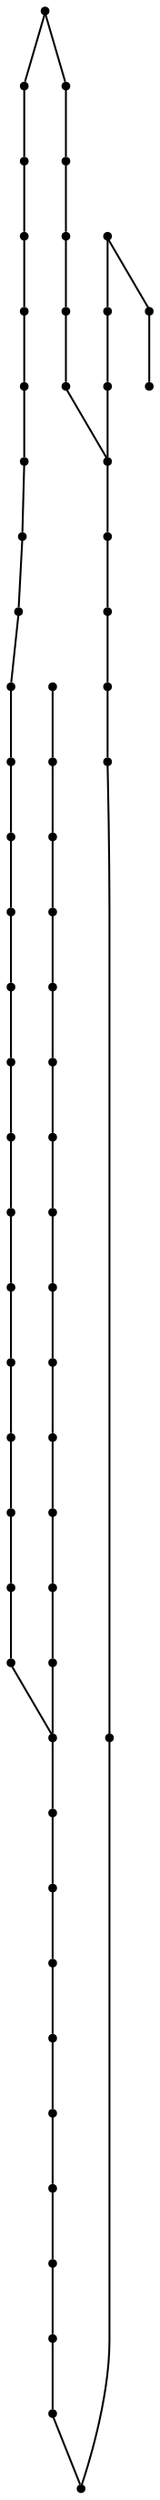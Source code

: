 graph {
  node [shape=point,comment="{\"directed\":false,\"doi\":\"10.1007/11618058_3\",\"figure\":\"1 (7)\"}"]

  v0 [pos="1571.4599700218023,694.1664129495618"]
  v1 [pos="1568.5334256904068,700.1112053791679"]
  v2 [pos="1567.3696629723836,686.88723941644"]
  v3 [pos="1562.2280841206396,705.9247404336927"]
  v4 [pos="1550.4175872093024,676.243534684181"]
  v5 [pos="1554.1724563953487,712.0601405700045"]
  v6 [pos="1544.9456894985465,718.5621966918306"]
  v7 [pos="1514.8265488735465,660.2237135171888"]
  v8 [pos="1534.736550690407,725.3237158060072"]
  v9 [pos="1523.6417287427323,732.1913788715995"]
  v10 [pos="1511.7395348837208,738.9996916055677"]
  v11 [pos="1459.785042696221,638.6570046345389"]
  v12 [pos="1499.112191133721,745.5820471048352"]
  v13 [pos="1485.8441133720928,751.7768293619154"]
  v14 [pos="1472.0290334302324,757.4268092711764"]
  v15 [pos="1457.7617959665697,762.3893171548841"]
  v16 [pos="1450.7354696584302,788.3372058471041"]
  v17 [pos="1393.1924554869186,614.582036932309"]
  v18 [pos="1450.1645575944767,740.5872414509453"]
  v19 [pos="1443.3987281976742,813.0361944437025"]
  v20 [pos="1442.2672056686047,718.290335933367"]
  v21 [pos="1435.8035247093026,836.0769023497896"]
  v22 [pos="1434.1282748909885,695.828889807065"]
  v23 [pos="1427.9989825581397,857.0819606383639"]
  v24 [pos="1425.8037563590115,673.5487053791679"]
  v25 [pos="1420.0360056322675,875.712242722511"]
  v26 [pos="1417.3563181322675,651.7892907063163"]
  v27 [pos="1411.9709665697676,891.6705836852389"]
  v28 [pos="1408.8464344113372,630.8914254109062"]
  v29 [pos="1403.8569949127907,904.7080109516776"]
  v30 [pos="1400.336550690407,611.190389593442"]
  v31 [pos="1395.7502407340116,914.6279404560722"]
  v32 [pos="1391.8880632267442,592.999751369158"]
  v33 [pos="1387.7050099927326,921.2830613056816"]
  v34 [pos="1363.7370049055232,586.7736885944998"]
  v35 [pos="1358.7225109011629,621.1726576089857"]
  v36 [pos="1383.5615416061046,576.6236692667004"]
  v37 [pos="1379.7806004723836,924.5893230040865"]
  v38 [pos="1375.4193995276164,562.3351484537122"]
  v39 [pos="1372.0292196584303,924.5122661193209"]
  v40 [pos="1367.5179460392442,550.3789335489271"]
  v41 [pos="1364.5069222383722,921.0819631814954"]
  v42 [pos="1359.9186091933138,540.9695376952486"]
  v43 [pos="1357.2649936409885,914.3768697977064"]
  v44 [pos="1343.2665515988372,564.4445488850273"]
  v45 [pos="1352.673469295058,534.2820237080253"]
  v46 [pos="1333.2688181322674,632.7361812194185"]
  v47 [pos="1350.3584711119186,904.5330435037611"]
  v48 [pos="1345.8617914244187,530.4601738850272"]
  v49 [pos="1343.8332985101742,891.7361964782076"]
  v50 [pos="1337.739425872093,876.2195338805514"]
  v51 [pos="1333.331359011628,548.4122027953463"]
  v52 [pos="1334.4565543241279,531.9934596618014"]
  v53 [pos="1332.1196175508721,858.2612107197441"]
  v54 [pos="1331.5341433502908,537.97366519769"]
  v55 [pos="1318.4129269622094,649.5903720458346"]
  v56 [pos="1327.0176553415697,838.1705353657402"]
  v57 [pos="1322.4710256177325,816.2955989440279"]
  v58 [pos="1318.511936773256,793.0080483357109"]
  v59 [pos="1311.790874818314,670.5476830403007"]
  v60 [pos="1315.176953125,768.6986992756523"]
  v61 [pos="1312.511859556686,743.7778542439139"]
  v62 [pos="1310.0134674781975,694.0070539712904"]
  v63 [pos="1310.6479696584302,718.694534897804"]

  v0 -- v1 [id="-1",pos="1571.4599700218023,694.1664129495618 1568.5334256904068,700.1112053791679 1568.5334256904068,700.1112053791679 1568.5334256904068,700.1112053791679"]
  v62 -- v59 [id="-3",pos="1310.0134674781975,694.0070539712904 1311.790874818314,670.5476830403007 1311.790874818314,670.5476830403007 1311.790874818314,670.5476830403007"]
  v63 -- v62 [id="-4",pos="1310.6479696584302,718.694534897804 1310.0134674781975,694.0070539712904 1310.0134674781975,694.0070539712904 1310.0134674781975,694.0070539712904"]
  v63 -- v61 [id="-10",pos="1310.6479696584302,718.694534897804 1312.511859556686,743.7778542439139 1312.511859556686,743.7778542439139 1312.511859556686,743.7778542439139"]
  v59 -- v55 [id="-12",pos="1311.790874818314,670.5476830403007 1318.4129269622094,649.5903720458346 1318.4129269622094,649.5903720458346 1318.4129269622094,649.5903720458346"]
  v61 -- v60 [id="-17",pos="1312.511859556686,743.7778542439139 1315.176953125,768.6986992756523 1315.176953125,768.6986992756523 1315.176953125,768.6986992756523"]
  v60 -- v58 [id="-21",pos="1315.176953125,768.6986992756523 1318.511936773256,793.0080483357109 1318.511936773256,793.0080483357109 1318.511936773256,793.0080483357109"]
  v58 -- v57 [id="-27",pos="1318.511936773256,793.0080483357109 1322.4710256177325,816.2955989440279 1322.4710256177325,816.2955989440279 1322.4710256177325,816.2955989440279"]
  v55 -- v46 [id="-28",pos="1318.4129269622094,649.5903720458346 1333.2688181322674,632.7361812194185 1333.2688181322674,632.7361812194185 1333.2688181322674,632.7361812194185"]
  v57 -- v56 [id="-33",pos="1322.4710256177325,816.2955989440279 1327.0176553415697,838.1705353657402 1327.0176553415697,838.1705353657402 1327.0176553415697,838.1705353657402"]
  v56 -- v53 [id="-37",pos="1327.0176553415697,838.1705353657402 1332.1196175508721,858.2612107197441 1332.1196175508721,858.2612107197441 1332.1196175508721,858.2612107197441"]
  v54 -- v52 [id="-43",pos="1331.5341433502908,537.97366519769 1334.4565543241279,531.9934596618014 1334.4565543241279,531.9934596618014 1334.4565543241279,531.9934596618014"]
  v51 -- v54 [id="-45",pos="1333.331359011628,548.4122027953463 1331.5341433502908,537.97366519769 1331.5341433502908,537.97366519769 1331.5341433502908,537.97366519769"]
  v53 -- v50 [id="-49",pos="1332.1196175508721,858.2612107197441 1337.739425872093,876.2195338805514 1337.739425872093,876.2195338805514 1337.739425872093,876.2195338805514"]
  v51 -- v44 [id="-53",pos="1333.331359011628,548.4122027953463 1343.2665515988372,564.4445488850273 1343.2665515988372,564.4445488850273 1343.2665515988372,564.4445488850273"]
  v46 -- v35 [id="-54",pos="1333.2688181322674,632.7361812194185 1358.7225109011629,621.1726576089857 1358.7225109011629,621.1726576089857 1358.7225109011629,621.1726576089857"]
  v50 -- v49 [id="-61",pos="1337.739425872093,876.2195338805514 1343.8332985101742,891.7361964782076 1343.8332985101742,891.7361964782076 1343.8332985101742,891.7361964782076"]
  v44 -- v34 [id="-70",pos="1343.2665515988372,564.4445488850273 1363.7370049055232,586.7736885944998 1363.7370049055232,586.7736885944998 1363.7370049055232,586.7736885944998"]
  v49 -- v47 [id="-71",pos="1343.8332985101742,891.7361964782076 1350.3584711119186,904.5330435037611 1350.3584711119186,904.5330435037611 1350.3584711119186,904.5330435037611"]
  v48 -- v45 [id="-73",pos="1345.8617914244187,530.4601738850272 1352.673469295058,534.2820237080253 1352.673469295058,534.2820237080253 1352.673469295058,534.2820237080253"]
  v47 -- v43 [id="-79",pos="1350.3584711119186,904.5330435037611 1357.2649936409885,914.3768697977064 1357.2649936409885,914.3768697977064 1357.2649936409885,914.3768697977064"]
  v45 -- v42 [id="-81",pos="1352.673469295058,534.2820237080253 1359.9186091933138,540.9695376952486 1359.9186091933138,540.9695376952486 1359.9186091933138,540.9695376952486"]
  v43 -- v41 [id="-89",pos="1357.2649936409885,914.3768697977064 1364.5069222383722,921.0819631814954 1364.5069222383722,921.0819631814954 1364.5069222383722,921.0819631814954"]
  v35 -- v17 [id="-90",pos="1358.7225109011629,621.1726576089857 1393.1924554869186,614.582036932309 1393.1924554869186,614.582036932309 1393.1924554869186,614.582036932309"]
  v42 -- v40 [id="-94",pos="1359.9186091933138,540.9695376952486 1367.5179460392442,550.3789335489271 1367.5179460392442,550.3789335489271 1367.5179460392442,550.3789335489271"]
  v34 -- v17 [id="-100",pos="1363.7370049055232,586.7736885944998 1393.1924554869186,614.582036932309 1393.1924554869186,614.582036932309 1393.1924554869186,614.582036932309"]
  v41 -- v39 [id="-103",pos="1364.5069222383722,921.0819631814954 1372.0292196584303,924.5122661193209 1372.0292196584303,924.5122661193209 1372.0292196584303,924.5122661193209"]
  v40 -- v38 [id="-105",pos="1367.5179460392442,550.3789335489271 1375.4193995276164,562.3351484537122 1375.4193995276164,562.3351484537122 1375.4193995276164,562.3351484537122"]
  v39 -- v37 [id="-111",pos="1372.0292196584303,924.5122661193209 1379.7806004723836,924.5893230040865 1379.7806004723836,924.5893230040865 1379.7806004723836,924.5893230040865"]
  v38 -- v36 [id="-113",pos="1375.4193995276164,562.3351484537122 1383.5615416061046,576.6236692667004 1383.5615416061046,576.6236692667004 1383.5615416061046,576.6236692667004"]
  v37 -- v33 [id="-116",pos="1379.7806004723836,924.5893230040865 1387.7050099927326,921.2830613056816 1387.7050099927326,921.2830613056816 1387.7050099927326,921.2830613056816"]
  v36 -- v32 [id="-121",pos="1383.5615416061046,576.6236692667004 1391.8880632267442,592.999751369158 1391.8880632267442,592.999751369158 1391.8880632267442,592.999751369158"]
  v33 -- v31 [id="-124",pos="1387.7050099927326,921.2830613056816 1395.7502407340116,914.6279404560722 1395.7502407340116,914.6279404560722 1395.7502407340116,914.6279404560722"]
  v32 -- v30 [id="-133",pos="1391.8880632267442,592.999751369158 1400.336550690407,611.190389593442 1400.336550690407,611.190389593442 1400.336550690407,611.190389593442"]
  v17 -- v11 [id="-137",pos="1393.1924554869186,614.582036932309 1459.785042696221,638.6570046345389 1459.785042696221,638.6570046345389 1459.785042696221,638.6570046345389"]
  v31 -- v29 [id="-138",pos="1395.7502407340116,914.6279404560722 1403.8569949127907,904.7080109516776 1403.8569949127907,904.7080109516776 1403.8569949127907,904.7080109516776"]
  v30 -- v28 [id="-143",pos="1400.336550690407,611.190389593442 1408.8464344113372,630.8914254109062 1408.8464344113372,630.8914254109062 1408.8464344113372,630.8914254109062"]
  v29 -- v27 [id="-146",pos="1403.8569949127907,904.7080109516776 1411.9709665697676,891.6705836852389 1411.9709665697676,891.6705836852389 1411.9709665697676,891.6705836852389"]
  v28 -- v26 [id="-151",pos="1408.8464344113372,630.8914254109062 1417.3563181322675,651.7892907063163 1417.3563181322675,651.7892907063163 1417.3563181322675,651.7892907063163"]
  v27 -- v25 [id="-154",pos="1411.9709665697676,891.6705836852389 1420.0360056322675,875.712242722511 1420.0360056322675,875.712242722511 1420.0360056322675,875.712242722511"]
  v26 -- v24 [id="-160",pos="1417.3563181322675,651.7892907063163 1425.8037563590115,673.5487053791679 1425.8037563590115,673.5487053791679 1425.8037563590115,673.5487053791679"]
  v25 -- v23 [id="-162",pos="1420.0360056322675,875.712242722511 1427.9989825581397,857.0819606383639 1427.9989825581397,857.0819606383639 1427.9989825581397,857.0819606383639"]
  v24 -- v22 [id="-168",pos="1425.8037563590115,673.5487053791679 1434.1282748909885,695.828889807065 1434.1282748909885,695.828889807065 1434.1282748909885,695.828889807065"]
  v23 -- v21 [id="-170",pos="1427.9989825581397,857.0819606383639 1435.8035247093026,836.0769023497896 1435.8035247093026,836.0769023497896 1435.8035247093026,836.0769023497896"]
  v22 -- v20 [id="-177",pos="1434.1282748909885,695.828889807065 1442.2672056686047,718.290335933367 1442.2672056686047,718.290335933367 1442.2672056686047,718.290335933367"]
  v21 -- v19 [id="-178",pos="1435.8035247093026,836.0769023497896 1443.3987281976742,813.0361944437025 1443.3987281976742,813.0361944437025 1443.3987281976742,813.0361944437025"]
  v20 -- v18 [id="-185",pos="1442.2672056686047,718.290335933367 1450.1645575944767,740.5872414509453 1450.1645575944767,740.5872414509453 1450.1645575944767,740.5872414509453"]
  v19 -- v16 [id="-186",pos="1443.3987281976742,813.0361944437025 1450.7354696584302,788.3372058471041 1450.7354696584302,788.3372058471041 1450.7354696584302,788.3372058471041"]
  v16 -- v15 [id="-193",pos="1450.7354696584302,788.3372058471041 1457.7617959665697,762.3893171548841 1457.7617959665697,762.3893171548841 1457.7617959665697,762.3893171548841"]
  v18 -- v15 [id="-194",pos="1450.1645575944767,740.5872414509453 1457.7617959665697,762.3893171548841 1457.7617959665697,762.3893171548841 1457.7617959665697,762.3893171548841"]
  v15 -- v14 [id="-202",pos="1457.7617959665697,762.3893171548841 1472.0290334302324,757.4268092711764 1472.0290334302324,757.4268092711764 1472.0290334302324,757.4268092711764"]
  v11 -- v7 [id="-205",pos="1459.785042696221,638.6570046345389 1514.8265488735465,660.2237135171888 1514.8265488735465,660.2237135171888 1514.8265488735465,660.2237135171888"]
  v14 -- v13 [id="-208",pos="1472.0290334302324,757.4268092711764 1485.8441133720928,751.7768293619154 1485.8441133720928,751.7768293619154 1485.8441133720928,751.7768293619154"]
  v13 -- v12 [id="-212",pos="1485.8441133720928,751.7768293619154 1499.112191133721,745.5820471048352 1499.112191133721,745.5820471048352 1499.112191133721,745.5820471048352"]
  v12 -- v10 [id="-216",pos="1499.112191133721,745.5820471048352 1511.7395348837208,738.9996916055677 1511.7395348837208,738.9996916055677 1511.7395348837208,738.9996916055677"]
  v10 -- v9 [id="-222",pos="1511.7395348837208,738.9996916055677 1523.6417287427323,732.1913788715995 1523.6417287427323,732.1913788715995 1523.6417287427323,732.1913788715995"]
  v7 -- v4 [id="-225",pos="1514.8265488735465,660.2237135171888 1550.4175872093024,676.243534684181 1550.4175872093024,676.243534684181 1550.4175872093024,676.243534684181"]
  v9 -- v8 [id="-228",pos="1523.6417287427323,732.1913788715995 1534.736550690407,725.3237158060072 1534.736550690407,725.3237158060072 1534.736550690407,725.3237158060072"]
  v8 -- v6 [id="-232",pos="1534.736550690407,725.3237158060072 1544.9456894985465,718.5621966918306 1544.9456894985465,718.5621966918306 1544.9456894985465,718.5621966918306"]
  v6 -- v5 [id="-236",pos="1544.9456894985465,718.5621966918306 1554.1724563953487,712.0601405700045 1554.1724563953487,712.0601405700045 1554.1724563953487,712.0601405700045"]
  v4 -- v2 [id="-243",pos="1550.4175872093024,676.243534684181 1567.3696629723836,686.88723941644 1567.3696629723836,686.88723941644 1567.3696629723836,686.88723941644"]
  v5 -- v3 [id="-244",pos="1554.1724563953487,712.0601405700045 1562.2280841206396,705.9247404336927 1562.2280841206396,705.9247404336927 1562.2280841206396,705.9247404336927"]
  v3 -- v1 [id="-248",pos="1562.2280841206396,705.9247404336927 1568.5334256904068,700.1112053791679 1568.5334256904068,700.1112053791679 1568.5334256904068,700.1112053791679"]
  v2 -- v0 [id="-255",pos="1567.3696629723836,686.88723941644 1571.4599700218023,694.1664129495618 1571.4599700218023,694.1664129495618 1571.4599700218023,694.1664129495618"]
}